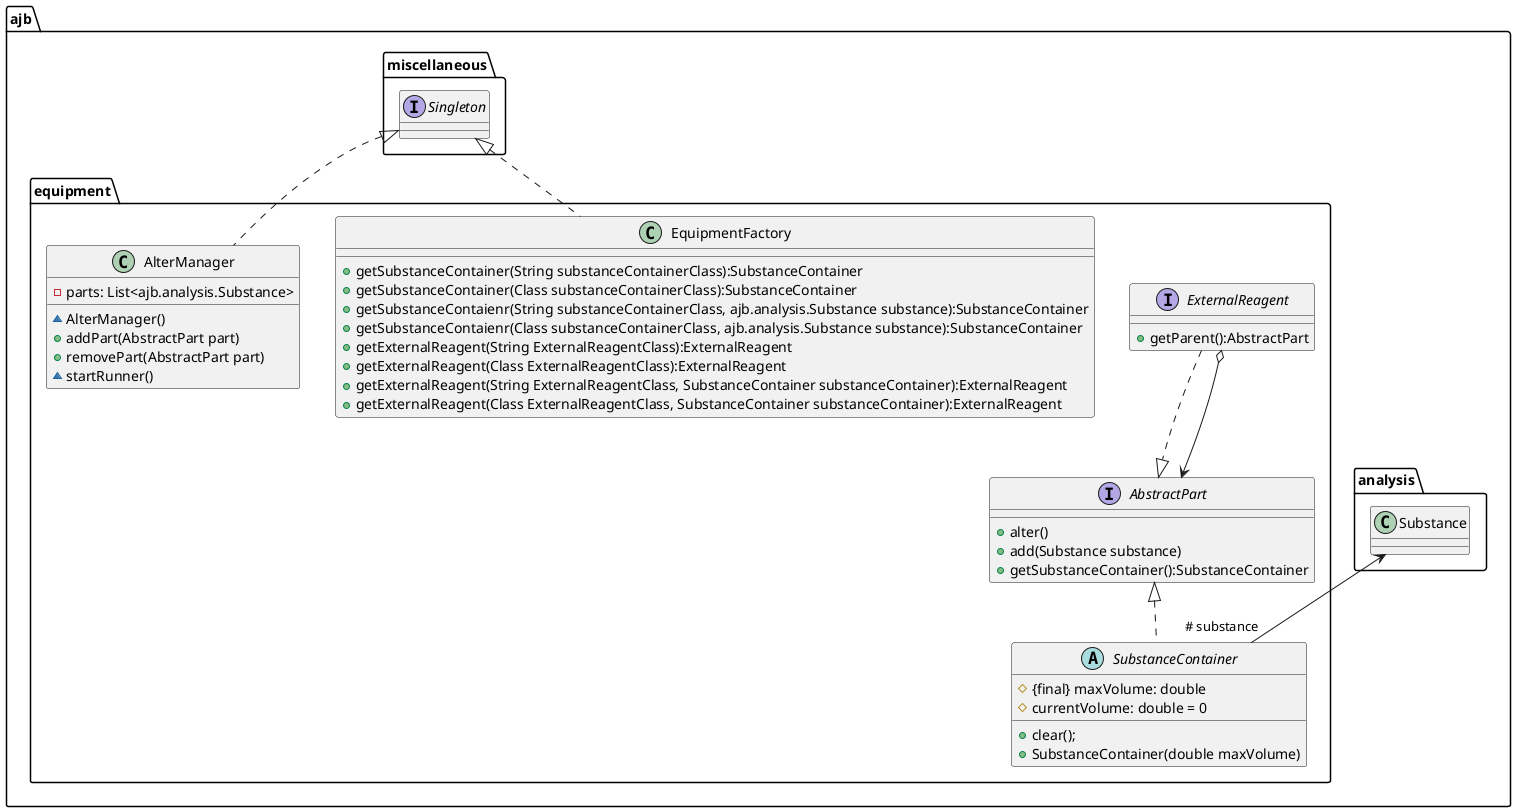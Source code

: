 @startuml

namespace ajb{
    namespace equipment {
        interface AbstractPart{
            +alter()
            +add(Substance substance)
            +getSubstanceContainer():SubstanceContainer
        }

        interface ExternalReagent{
            +getParent():AbstractPart
        }
        ExternalReagent ..|> AbstractPart
        ExternalReagent o--> AbstractPart

        abstract class SubstanceContainer implements AbstractPart {
            # {final} maxVolume: double
            #currentVolume: double = 0
            +clear();
            +SubstanceContainer(double maxVolume)
        }
        SubstanceContainer " # substance" -up-> .ajb.analysis.Substance

        class EquipmentFactory implements .ajb.miscellaneous.Singleton {
            +getSubstanceContainer(String substanceContainerClass):SubstanceContainer
            +getSubstanceContainer(Class substanceContainerClass):SubstanceContainer
            +getSubstanceContaienr(String substanceContainerClass, ajb.analysis.Substance substance):SubstanceContainer
            +getSubstanceContaienr(Class substanceContainerClass, ajb.analysis.Substance substance):SubstanceContainer
            +getExternalReagent(String ExternalReagentClass):ExternalReagent
            +getExternalReagent(Class ExternalReagentClass):ExternalReagent
            +getExternalReagent(String ExternalReagentClass, SubstanceContainer substanceContainer):ExternalReagent
            +getExternalReagent(Class ExternalReagentClass, SubstanceContainer substanceContainer):ExternalReagent
        }

        class AlterManager implements .ajb.miscellaneous.Singleton {
            -parts: List<ajb.analysis.Substance>
            ~AlterManager()
            +addPart(AbstractPart part)
            +removePart(AbstractPart part)
            ~startRunner()
        }
    }
}

@enduml